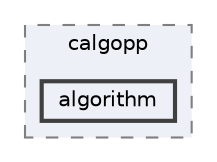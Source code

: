 digraph "lib/algorithm/include/calgopp/algorithm"
{
 // LATEX_PDF_SIZE
  bgcolor="transparent";
  edge [fontname=Helvetica,fontsize=10,labelfontname=Helvetica,labelfontsize=10];
  node [fontname=Helvetica,fontsize=10,shape=box,height=0.2,width=0.4];
  compound=true
  subgraph clusterdir_54e360b79649e752a54a4ed7c16747b9 {
    graph [ bgcolor="#edf0f7", pencolor="grey50", label="calgopp", fontname=Helvetica,fontsize=10 style="filled,dashed", URL="dir_54e360b79649e752a54a4ed7c16747b9.html",tooltip=""]
  dir_ee6f609f36b7f01bc5cabbc5cefdf872 [label="algorithm", fillcolor="#edf0f7", color="grey25", style="filled,bold", URL="dir_ee6f609f36b7f01bc5cabbc5cefdf872.html",tooltip=""];
  }
}
